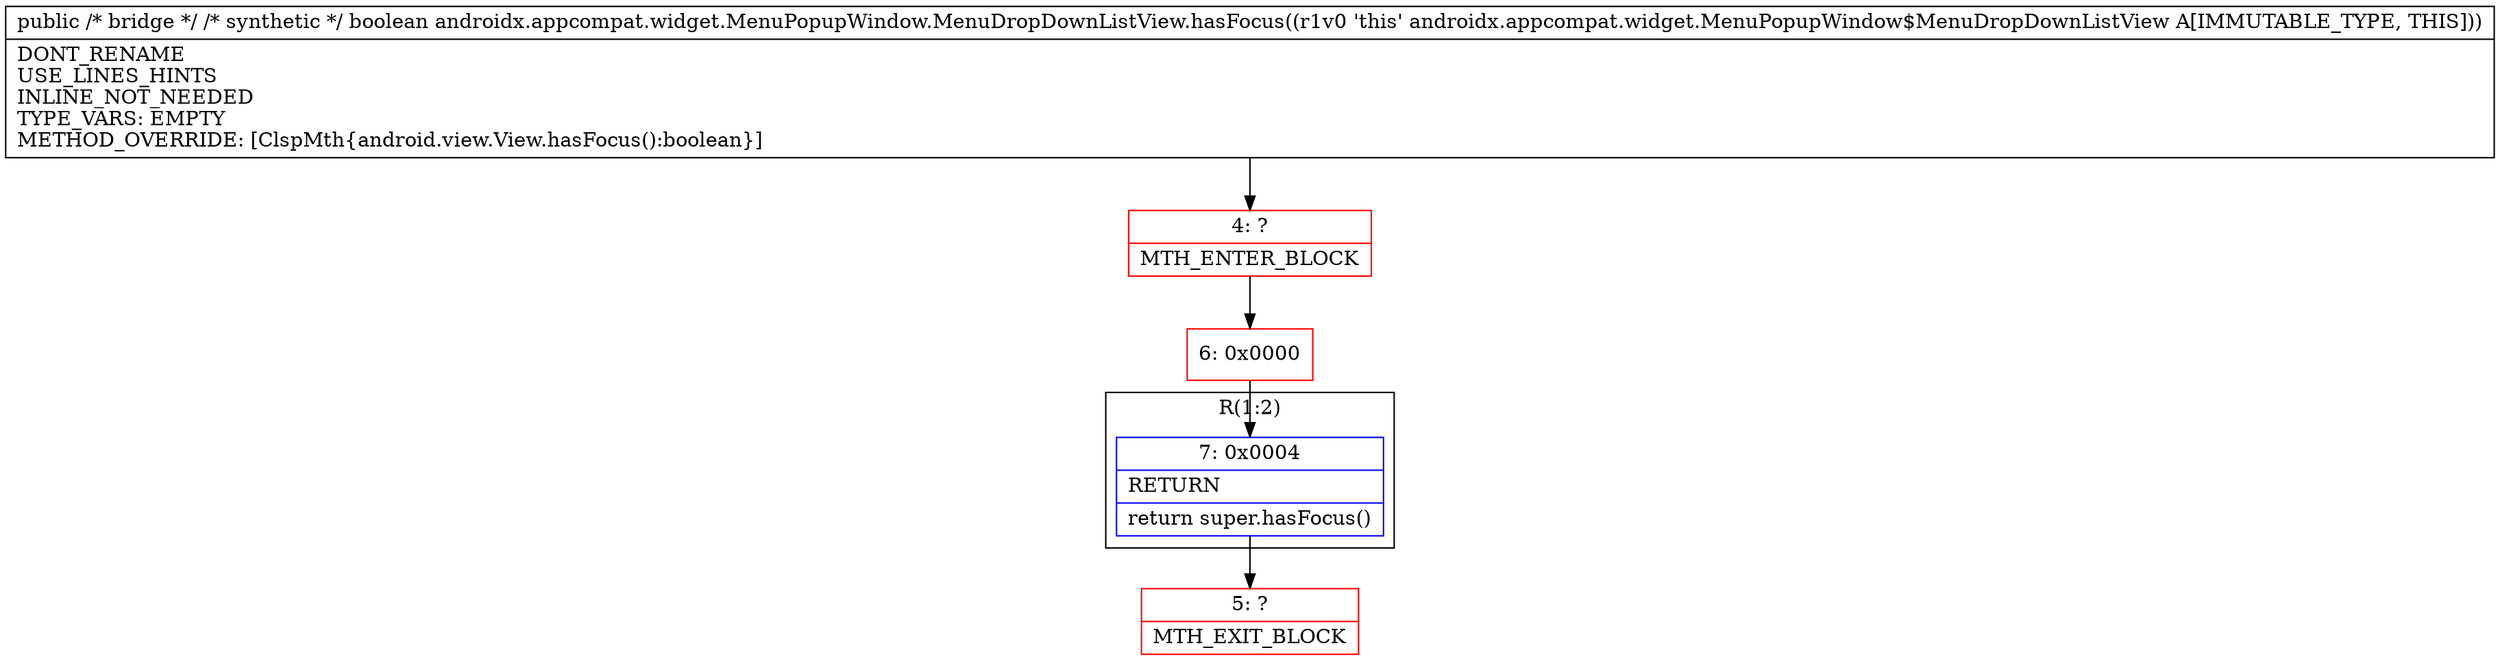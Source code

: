 digraph "CFG forandroidx.appcompat.widget.MenuPopupWindow.MenuDropDownListView.hasFocus()Z" {
subgraph cluster_Region_624485580 {
label = "R(1:2)";
node [shape=record,color=blue];
Node_7 [shape=record,label="{7\:\ 0x0004|RETURN\l|return super.hasFocus()\l}"];
}
Node_4 [shape=record,color=red,label="{4\:\ ?|MTH_ENTER_BLOCK\l}"];
Node_6 [shape=record,color=red,label="{6\:\ 0x0000}"];
Node_5 [shape=record,color=red,label="{5\:\ ?|MTH_EXIT_BLOCK\l}"];
MethodNode[shape=record,label="{public \/* bridge *\/ \/* synthetic *\/ boolean androidx.appcompat.widget.MenuPopupWindow.MenuDropDownListView.hasFocus((r1v0 'this' androidx.appcompat.widget.MenuPopupWindow$MenuDropDownListView A[IMMUTABLE_TYPE, THIS]))  | DONT_RENAME\lUSE_LINES_HINTS\lINLINE_NOT_NEEDED\lTYPE_VARS: EMPTY\lMETHOD_OVERRIDE: [ClspMth\{android.view.View.hasFocus():boolean\}]\l}"];
MethodNode -> Node_4;Node_7 -> Node_5;
Node_4 -> Node_6;
Node_6 -> Node_7;
}

